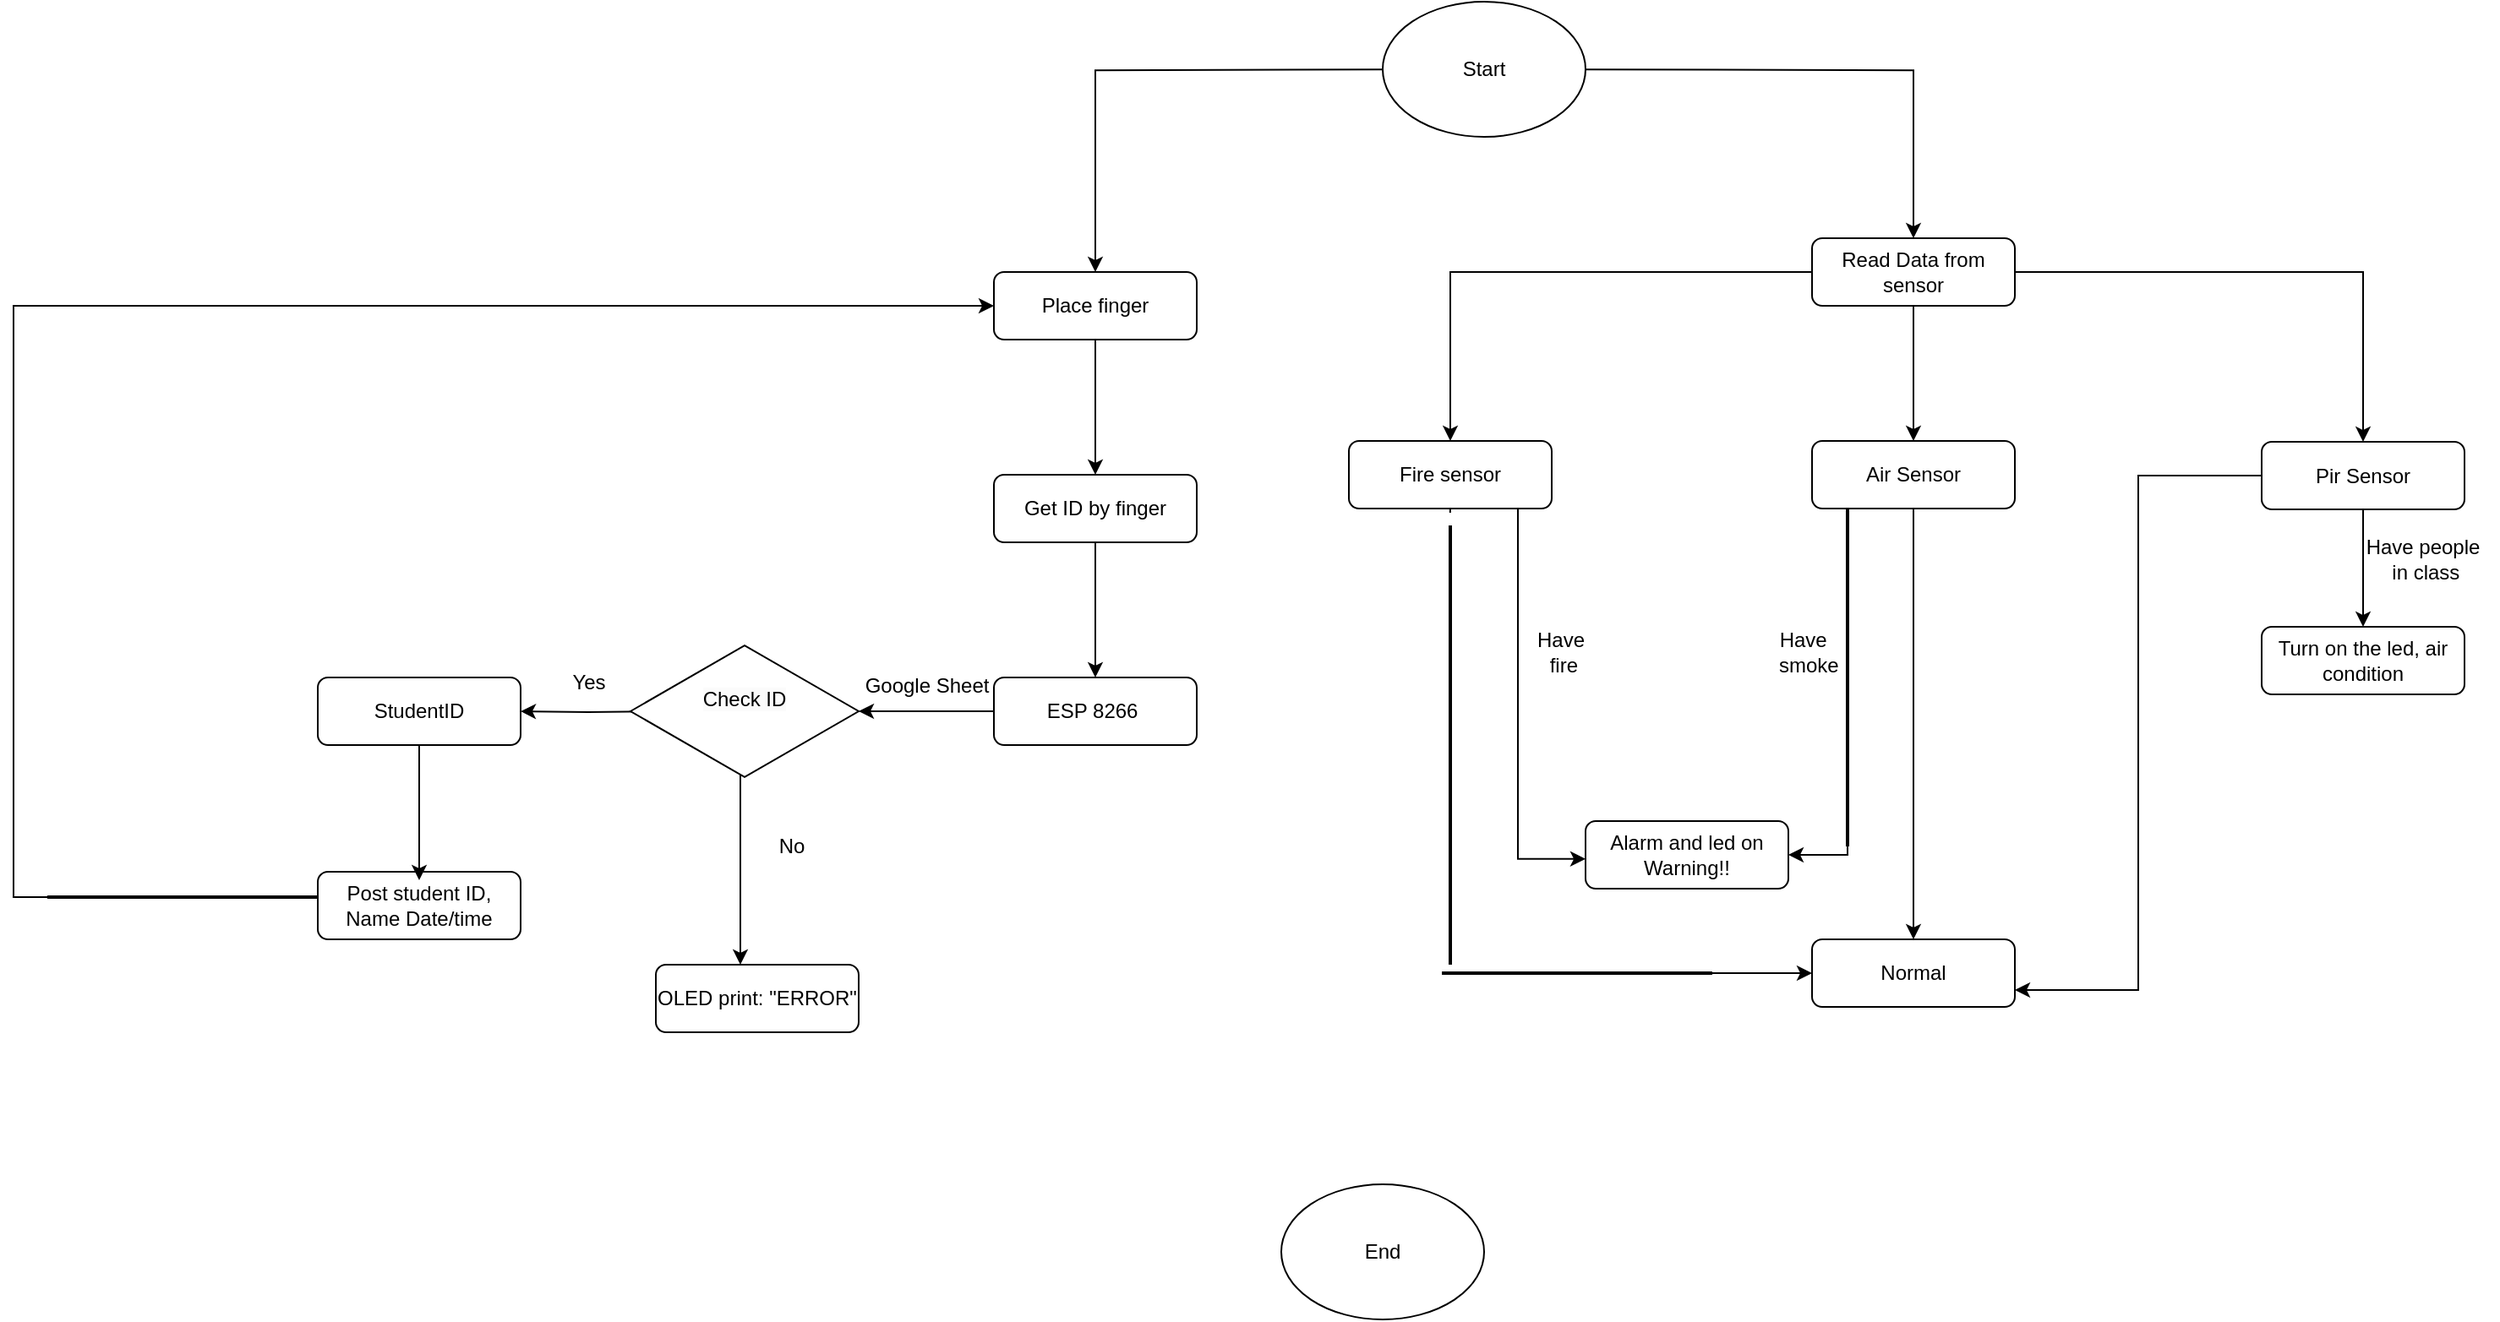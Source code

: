 <mxfile version="24.6.3" type="device">
  <diagram id="C5RBs43oDa-KdzZeNtuy" name="Page-1">
    <mxGraphModel dx="2295" dy="911" grid="1" gridSize="10" guides="1" tooltips="1" connect="1" arrows="1" fold="1" page="1" pageScale="1" pageWidth="827" pageHeight="1169" math="0" shadow="0">
      <root>
        <mxCell id="WIyWlLk6GJQsqaUBKTNV-0" />
        <mxCell id="WIyWlLk6GJQsqaUBKTNV-1" parent="WIyWlLk6GJQsqaUBKTNV-0" />
        <mxCell id="27ZOZkHxi02sitn72xh4-3" value="" style="edgeStyle=orthogonalEdgeStyle;rounded=0;orthogonalLoop=1;jettySize=auto;html=1;" parent="WIyWlLk6GJQsqaUBKTNV-1" target="27ZOZkHxi02sitn72xh4-2" edge="1">
          <mxGeometry relative="1" as="geometry">
            <mxPoint x="160" y="100.077" as="sourcePoint" />
          </mxGeometry>
        </mxCell>
        <mxCell id="27ZOZkHxi02sitn72xh4-5" value="" style="edgeStyle=orthogonalEdgeStyle;rounded=0;orthogonalLoop=1;jettySize=auto;html=1;" parent="WIyWlLk6GJQsqaUBKTNV-1" target="27ZOZkHxi02sitn72xh4-4" edge="1">
          <mxGeometry relative="1" as="geometry">
            <mxPoint x="280" y="100.077" as="sourcePoint" />
          </mxGeometry>
        </mxCell>
        <mxCell id="27ZOZkHxi02sitn72xh4-7" value="" style="edgeStyle=orthogonalEdgeStyle;rounded=0;orthogonalLoop=1;jettySize=auto;html=1;" parent="WIyWlLk6GJQsqaUBKTNV-1" source="27ZOZkHxi02sitn72xh4-2" target="27ZOZkHxi02sitn72xh4-6" edge="1">
          <mxGeometry relative="1" as="geometry" />
        </mxCell>
        <mxCell id="27ZOZkHxi02sitn72xh4-2" value="Place finger" style="rounded=1;whiteSpace=wrap;html=1;fontSize=12;glass=0;strokeWidth=1;shadow=0;" parent="WIyWlLk6GJQsqaUBKTNV-1" vertex="1">
          <mxGeometry x="-70" y="220" width="120" height="40" as="geometry" />
        </mxCell>
        <mxCell id="27ZOZkHxi02sitn72xh4-26" value="" style="edgeStyle=orthogonalEdgeStyle;rounded=0;orthogonalLoop=1;jettySize=auto;html=1;" parent="WIyWlLk6GJQsqaUBKTNV-1" source="27ZOZkHxi02sitn72xh4-4" target="27ZOZkHxi02sitn72xh4-25" edge="1">
          <mxGeometry relative="1" as="geometry" />
        </mxCell>
        <mxCell id="27ZOZkHxi02sitn72xh4-28" value="" style="edgeStyle=orthogonalEdgeStyle;rounded=0;orthogonalLoop=1;jettySize=auto;html=1;" parent="WIyWlLk6GJQsqaUBKTNV-1" source="27ZOZkHxi02sitn72xh4-4" target="27ZOZkHxi02sitn72xh4-27" edge="1">
          <mxGeometry relative="1" as="geometry" />
        </mxCell>
        <mxCell id="27ZOZkHxi02sitn72xh4-30" value="" style="edgeStyle=orthogonalEdgeStyle;rounded=0;orthogonalLoop=1;jettySize=auto;html=1;" parent="WIyWlLk6GJQsqaUBKTNV-1" source="27ZOZkHxi02sitn72xh4-4" target="27ZOZkHxi02sitn72xh4-29" edge="1">
          <mxGeometry relative="1" as="geometry" />
        </mxCell>
        <mxCell id="27ZOZkHxi02sitn72xh4-4" value="Read Data from sensor" style="rounded=1;whiteSpace=wrap;html=1;fontSize=12;glass=0;strokeWidth=1;shadow=0;" parent="WIyWlLk6GJQsqaUBKTNV-1" vertex="1">
          <mxGeometry x="414" y="200" width="120" height="40" as="geometry" />
        </mxCell>
        <mxCell id="27ZOZkHxi02sitn72xh4-9" value="" style="edgeStyle=orthogonalEdgeStyle;rounded=0;orthogonalLoop=1;jettySize=auto;html=1;" parent="WIyWlLk6GJQsqaUBKTNV-1" source="27ZOZkHxi02sitn72xh4-6" target="27ZOZkHxi02sitn72xh4-8" edge="1">
          <mxGeometry relative="1" as="geometry" />
        </mxCell>
        <mxCell id="27ZOZkHxi02sitn72xh4-6" value="Get ID by finger" style="rounded=1;whiteSpace=wrap;html=1;fontSize=12;glass=0;strokeWidth=1;shadow=0;" parent="WIyWlLk6GJQsqaUBKTNV-1" vertex="1">
          <mxGeometry x="-70" y="340" width="120" height="40" as="geometry" />
        </mxCell>
        <mxCell id="27ZOZkHxi02sitn72xh4-14" value="" style="edgeStyle=orthogonalEdgeStyle;rounded=0;orthogonalLoop=1;jettySize=auto;html=1;" parent="WIyWlLk6GJQsqaUBKTNV-1" source="27ZOZkHxi02sitn72xh4-8" edge="1">
          <mxGeometry relative="1" as="geometry">
            <mxPoint x="-150" y="480" as="targetPoint" />
          </mxGeometry>
        </mxCell>
        <mxCell id="27ZOZkHxi02sitn72xh4-8" value="ESP 8266&amp;nbsp;" style="rounded=1;whiteSpace=wrap;html=1;fontSize=12;glass=0;strokeWidth=1;shadow=0;" parent="WIyWlLk6GJQsqaUBKTNV-1" vertex="1">
          <mxGeometry x="-70" y="460" width="120" height="40" as="geometry" />
        </mxCell>
        <mxCell id="27ZOZkHxi02sitn72xh4-10" value="Post student ID, Name Date/time" style="rounded=1;whiteSpace=wrap;html=1;fontSize=12;glass=0;strokeWidth=1;shadow=0;" parent="WIyWlLk6GJQsqaUBKTNV-1" vertex="1">
          <mxGeometry x="-470" y="575" width="120" height="40" as="geometry" />
        </mxCell>
        <mxCell id="27ZOZkHxi02sitn72xh4-17" value="" style="edgeStyle=orthogonalEdgeStyle;rounded=0;orthogonalLoop=1;jettySize=auto;html=1;" parent="WIyWlLk6GJQsqaUBKTNV-1" target="27ZOZkHxi02sitn72xh4-16" edge="1">
          <mxGeometry relative="1" as="geometry">
            <mxPoint x="-270" y="480" as="sourcePoint" />
          </mxGeometry>
        </mxCell>
        <mxCell id="27ZOZkHxi02sitn72xh4-23" value="" style="edgeStyle=orthogonalEdgeStyle;rounded=0;orthogonalLoop=1;jettySize=auto;html=1;" parent="WIyWlLk6GJQsqaUBKTNV-1" target="27ZOZkHxi02sitn72xh4-22" edge="1">
          <mxGeometry relative="1" as="geometry">
            <mxPoint x="-210" y="500" as="sourcePoint" />
            <Array as="points">
              <mxPoint x="-220" y="500" />
            </Array>
          </mxGeometry>
        </mxCell>
        <mxCell id="27ZOZkHxi02sitn72xh4-15" value="Google Sheet" style="text;html=1;align=center;verticalAlign=middle;resizable=0;points=[];autosize=1;strokeColor=none;fillColor=none;" parent="WIyWlLk6GJQsqaUBKTNV-1" vertex="1">
          <mxGeometry x="-160" y="450" width="100" height="30" as="geometry" />
        </mxCell>
        <mxCell id="KOnPDOqtZsFmsv6HlYjx-1" value="" style="edgeStyle=orthogonalEdgeStyle;rounded=0;orthogonalLoop=1;jettySize=auto;html=1;" edge="1" parent="WIyWlLk6GJQsqaUBKTNV-1" source="27ZOZkHxi02sitn72xh4-16">
          <mxGeometry relative="1" as="geometry">
            <mxPoint x="-410" y="580" as="targetPoint" />
          </mxGeometry>
        </mxCell>
        <mxCell id="27ZOZkHxi02sitn72xh4-16" value="StudentID" style="rounded=1;whiteSpace=wrap;html=1;fontSize=12;glass=0;strokeWidth=1;shadow=0;" parent="WIyWlLk6GJQsqaUBKTNV-1" vertex="1">
          <mxGeometry x="-470" y="460" width="120" height="40" as="geometry" />
        </mxCell>
        <mxCell id="27ZOZkHxi02sitn72xh4-18" value="Yes" style="text;html=1;align=center;verticalAlign=middle;resizable=0;points=[];autosize=1;strokeColor=none;fillColor=none;" parent="WIyWlLk6GJQsqaUBKTNV-1" vertex="1">
          <mxGeometry x="-330" y="448" width="40" height="30" as="geometry" />
        </mxCell>
        <mxCell id="27ZOZkHxi02sitn72xh4-22" value="OLED print: &quot;ERROR&quot;" style="rounded=1;whiteSpace=wrap;html=1;fontSize=12;glass=0;strokeWidth=1;shadow=0;" parent="WIyWlLk6GJQsqaUBKTNV-1" vertex="1">
          <mxGeometry x="-270" y="630" width="120" height="40" as="geometry" />
        </mxCell>
        <mxCell id="27ZOZkHxi02sitn72xh4-24" value="No" style="text;html=1;align=center;verticalAlign=middle;resizable=0;points=[];autosize=1;strokeColor=none;fillColor=none;" parent="WIyWlLk6GJQsqaUBKTNV-1" vertex="1">
          <mxGeometry x="-210" y="545" width="40" height="30" as="geometry" />
        </mxCell>
        <mxCell id="27ZOZkHxi02sitn72xh4-32" value="" style="edgeStyle=orthogonalEdgeStyle;rounded=0;orthogonalLoop=1;jettySize=auto;html=1;" parent="WIyWlLk6GJQsqaUBKTNV-1" source="27ZOZkHxi02sitn72xh4-25" edge="1">
          <mxGeometry relative="1" as="geometry">
            <mxPoint x="199.92" y="362.497" as="sourcePoint" />
            <mxPoint x="279.997" y="567.42" as="targetPoint" />
            <Array as="points">
              <mxPoint x="240" y="363" />
              <mxPoint x="240" y="567" />
            </Array>
          </mxGeometry>
        </mxCell>
        <mxCell id="27ZOZkHxi02sitn72xh4-41" value="" style="edgeStyle=orthogonalEdgeStyle;rounded=0;orthogonalLoop=1;jettySize=auto;html=1;" parent="WIyWlLk6GJQsqaUBKTNV-1" source="27ZOZkHxi02sitn72xh4-27" target="27ZOZkHxi02sitn72xh4-40" edge="1">
          <mxGeometry relative="1" as="geometry" />
        </mxCell>
        <mxCell id="27ZOZkHxi02sitn72xh4-27" value="Air Sensor" style="rounded=1;whiteSpace=wrap;html=1;fontSize=12;glass=0;strokeWidth=1;shadow=0;" parent="WIyWlLk6GJQsqaUBKTNV-1" vertex="1">
          <mxGeometry x="414" y="320" width="120" height="40" as="geometry" />
        </mxCell>
        <mxCell id="27ZOZkHxi02sitn72xh4-60" value="" style="edgeStyle=orthogonalEdgeStyle;rounded=0;orthogonalLoop=1;jettySize=auto;html=1;entryX=1;entryY=0.75;entryDx=0;entryDy=0;" parent="WIyWlLk6GJQsqaUBKTNV-1" source="27ZOZkHxi02sitn72xh4-29" target="27ZOZkHxi02sitn72xh4-40" edge="1">
          <mxGeometry relative="1" as="geometry">
            <mxPoint x="740" y="620" as="targetPoint" />
          </mxGeometry>
        </mxCell>
        <mxCell id="27ZOZkHxi02sitn72xh4-62" value="" style="edgeStyle=orthogonalEdgeStyle;rounded=0;orthogonalLoop=1;jettySize=auto;html=1;" parent="WIyWlLk6GJQsqaUBKTNV-1" source="27ZOZkHxi02sitn72xh4-29" target="27ZOZkHxi02sitn72xh4-61" edge="1">
          <mxGeometry relative="1" as="geometry" />
        </mxCell>
        <mxCell id="27ZOZkHxi02sitn72xh4-29" value="Pir Sensor" style="rounded=1;whiteSpace=wrap;html=1;fontSize=12;glass=0;strokeWidth=1;shadow=0;" parent="WIyWlLk6GJQsqaUBKTNV-1" vertex="1">
          <mxGeometry x="680" y="320.5" width="120" height="40" as="geometry" />
        </mxCell>
        <mxCell id="27ZOZkHxi02sitn72xh4-31" value="Alarm and led on&lt;br&gt;Warning!!" style="rounded=1;whiteSpace=wrap;html=1;fontSize=12;glass=0;strokeWidth=1;shadow=0;" parent="WIyWlLk6GJQsqaUBKTNV-1" vertex="1">
          <mxGeometry x="280" y="545" width="120" height="40" as="geometry" />
        </mxCell>
        <mxCell id="27ZOZkHxi02sitn72xh4-40" value="Normal" style="rounded=1;whiteSpace=wrap;html=1;fontSize=12;glass=0;strokeWidth=1;shadow=0;" parent="WIyWlLk6GJQsqaUBKTNV-1" vertex="1">
          <mxGeometry x="414" y="615" width="120" height="40" as="geometry" />
        </mxCell>
        <mxCell id="27ZOZkHxi02sitn72xh4-46" value="" style="line;strokeWidth=2;direction=south;html=1;" parent="WIyWlLk6GJQsqaUBKTNV-1" vertex="1">
          <mxGeometry x="195" y="370" width="10" height="260" as="geometry" />
        </mxCell>
        <mxCell id="27ZOZkHxi02sitn72xh4-50" value="" style="edgeStyle=orthogonalEdgeStyle;rounded=0;orthogonalLoop=1;jettySize=auto;html=1;" parent="WIyWlLk6GJQsqaUBKTNV-1" source="27ZOZkHxi02sitn72xh4-49" target="27ZOZkHxi02sitn72xh4-40" edge="1">
          <mxGeometry relative="1" as="geometry" />
        </mxCell>
        <mxCell id="27ZOZkHxi02sitn72xh4-49" value="" style="line;strokeWidth=2;html=1;" parent="WIyWlLk6GJQsqaUBKTNV-1" vertex="1">
          <mxGeometry x="195" y="630" width="160" height="10" as="geometry" />
        </mxCell>
        <mxCell id="27ZOZkHxi02sitn72xh4-56" value="&#xa;&lt;span style=&quot;color: rgb(0, 0, 0); font-family: Helvetica; font-size: 12px; font-style: normal; font-variant-ligatures: normal; font-variant-caps: normal; font-weight: 400; letter-spacing: normal; orphans: 2; text-align: center; text-indent: 0px; text-transform: none; widows: 2; word-spacing: 0px; -webkit-text-stroke-width: 0px; white-space: normal; background-color: rgb(251, 251, 251); text-decoration-thickness: initial; text-decoration-style: initial; text-decoration-color: initial; display: inline !important; float: none;&quot;&gt;Check ID&lt;/span&gt;&#xa;&#xa;" style="html=1;whiteSpace=wrap;aspect=fixed;shape=isoRectangle;" parent="WIyWlLk6GJQsqaUBKTNV-1" vertex="1">
          <mxGeometry x="-285" y="439.5" width="135" height="81" as="geometry" />
        </mxCell>
        <mxCell id="27ZOZkHxi02sitn72xh4-61" value="Turn on the led, air condition" style="rounded=1;whiteSpace=wrap;html=1;fontSize=12;glass=0;strokeWidth=1;shadow=0;" parent="WIyWlLk6GJQsqaUBKTNV-1" vertex="1">
          <mxGeometry x="680" y="430" width="120" height="40" as="geometry" />
        </mxCell>
        <mxCell id="27ZOZkHxi02sitn72xh4-63" value="" style="edgeStyle=orthogonalEdgeStyle;rounded=0;orthogonalLoop=1;jettySize=auto;html=1;" parent="WIyWlLk6GJQsqaUBKTNV-1" target="27ZOZkHxi02sitn72xh4-25" edge="1">
          <mxGeometry relative="1" as="geometry">
            <mxPoint x="199.92" y="362.497" as="sourcePoint" />
            <mxPoint x="279.997" y="567.42" as="targetPoint" />
            <Array as="points" />
          </mxGeometry>
        </mxCell>
        <mxCell id="27ZOZkHxi02sitn72xh4-25" value="Fire sensor" style="rounded=1;whiteSpace=wrap;html=1;fontSize=12;glass=0;strokeWidth=1;shadow=0;" parent="WIyWlLk6GJQsqaUBKTNV-1" vertex="1">
          <mxGeometry x="140" y="320" width="120" height="40" as="geometry" />
        </mxCell>
        <mxCell id="27ZOZkHxi02sitn72xh4-71" style="edgeStyle=orthogonalEdgeStyle;rounded=0;orthogonalLoop=1;jettySize=auto;html=1;exitX=1;exitY=0.5;exitDx=0;exitDy=0;exitPerimeter=0;entryX=1;entryY=0.5;entryDx=0;entryDy=0;" parent="WIyWlLk6GJQsqaUBKTNV-1" source="27ZOZkHxi02sitn72xh4-64" target="27ZOZkHxi02sitn72xh4-31" edge="1">
          <mxGeometry relative="1" as="geometry">
            <Array as="points">
              <mxPoint x="435" y="565" />
            </Array>
          </mxGeometry>
        </mxCell>
        <mxCell id="27ZOZkHxi02sitn72xh4-64" value="" style="line;strokeWidth=2;direction=south;html=1;" parent="WIyWlLk6GJQsqaUBKTNV-1" vertex="1">
          <mxGeometry x="430" y="360.5" width="10" height="199.5" as="geometry" />
        </mxCell>
        <mxCell id="27ZOZkHxi02sitn72xh4-72" value="Have&lt;div&gt;&amp;nbsp;fire&lt;/div&gt;" style="text;html=1;align=center;verticalAlign=middle;resizable=0;points=[];autosize=1;strokeColor=none;fillColor=none;" parent="WIyWlLk6GJQsqaUBKTNV-1" vertex="1">
          <mxGeometry x="240" y="425" width="50" height="40" as="geometry" />
        </mxCell>
        <mxCell id="27ZOZkHxi02sitn72xh4-73" value="Have&amp;nbsp;&lt;div&gt;&amp;nbsp;smoke&lt;/div&gt;" style="text;html=1;align=center;verticalAlign=middle;resizable=0;points=[];autosize=1;strokeColor=none;fillColor=none;rotation=0;" parent="WIyWlLk6GJQsqaUBKTNV-1" vertex="1">
          <mxGeometry x="380" y="425" width="60" height="40" as="geometry" />
        </mxCell>
        <mxCell id="27ZOZkHxi02sitn72xh4-74" value="Start" style="ellipse;whiteSpace=wrap;html=1;" parent="WIyWlLk6GJQsqaUBKTNV-1" vertex="1">
          <mxGeometry x="160" y="60" width="120" height="80" as="geometry" />
        </mxCell>
        <mxCell id="27ZOZkHxi02sitn72xh4-75" value="End" style="ellipse;whiteSpace=wrap;html=1;" parent="WIyWlLk6GJQsqaUBKTNV-1" vertex="1">
          <mxGeometry x="100" y="760" width="120" height="80" as="geometry" />
        </mxCell>
        <mxCell id="MefRIQQlF1goCmdoYLmJ-0" value="Have people&lt;div&gt;&amp;nbsp;in class&lt;/div&gt;" style="text;html=1;align=center;verticalAlign=middle;resizable=0;points=[];autosize=1;strokeColor=none;fillColor=none;" parent="WIyWlLk6GJQsqaUBKTNV-1" vertex="1">
          <mxGeometry x="730" y="370" width="90" height="40" as="geometry" />
        </mxCell>
        <mxCell id="KOnPDOqtZsFmsv6HlYjx-5" style="edgeStyle=orthogonalEdgeStyle;rounded=0;orthogonalLoop=1;jettySize=auto;html=1;exitX=0;exitY=0.5;exitDx=0;exitDy=0;exitPerimeter=0;entryX=0;entryY=0.5;entryDx=0;entryDy=0;" edge="1" parent="WIyWlLk6GJQsqaUBKTNV-1" source="KOnPDOqtZsFmsv6HlYjx-4" target="27ZOZkHxi02sitn72xh4-2">
          <mxGeometry relative="1" as="geometry" />
        </mxCell>
        <mxCell id="KOnPDOqtZsFmsv6HlYjx-4" value="" style="line;strokeWidth=2;html=1;" vertex="1" parent="WIyWlLk6GJQsqaUBKTNV-1">
          <mxGeometry x="-630" y="585" width="160" height="10" as="geometry" />
        </mxCell>
      </root>
    </mxGraphModel>
  </diagram>
</mxfile>
